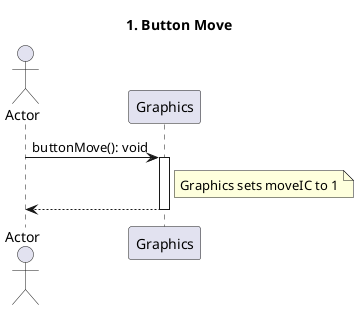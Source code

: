 @startuml 
title 1. Button Move
actor Actor
participant Graphics

Actor -> Graphics: buttonMove(): void
    activate Graphics
    note right of Graphics
        Graphics sets moveIC to 1
    end note
return
@enduml

@startuml
title 2. Button Break
actor Actor
participant Graphics
participant Game

Actor -> Graphics: breakField(): void
    activate Graphics
    Graphics -> Game: breakField(): void
    activate Game
    return 
Graphics -> Graphics: pull(): void
    activate Graphics
    return 
return 
@enduml

@startuml
autoactivate on
title 3. Pull method
participant Graphics
participant Game
participant Node
participant nodes

Graphics -> Graphics: pull(): void
    Graphics -> Game: getPlayers(): List<Player>
    return players 
    Graphics -> Game: isGameLive(): bool
    return isLive 
    Graphics -> Game: getSaboteurPoints(): int
    return sabPoints 
    Graphics -> Game: getMechanicPoints(): int
    return mechPoints 
    Graphics -> Game: getActionNumber(): int
    return actionNumber 

    Graphics -> Game: getPumps(): List<Pump>
    return pumps 

    loop for all p: Pump in pumps
    create PumpNode
    Graphics -> PumpNode: new()
    Graphics -> nodes: add(PumpNode)
    return
    end

    Graphics -> Game: getCisterns(): List<Cistern>
    return cisterns

    loop for all c: Cistern in cisterns
    create CisternNode
    Graphics -> CisternNode: new()
    Graphics -> nodes: add(CisternNode)
    return
    end

    Graphics -> Game: getSources(): List<Source>
    return sources 

    loop for all s: Source in sources
    create SourceNode
    Graphics -> SourceNode: new()
    Graphics -> nodes: add(SourceNode)
    return
    end

    Graphics -> Game: getPipes(): List<Pipe>
    return edges 

    Graphics -> Graphics: drawNodes(): void
        loop for all n: Node in nodes
        Graphics -> Node: draw(): void
        return
        end 
    return

    Graphics -> Graphics: drawEdges(): void
    return

return 
@enduml

@startuml
title 4. Button Repair
actor Actor
participant Graphics
participant Game

Actor -> Graphics: repairField(): void
    activate Graphics
    Graphics -> Game: repairField(): void
    activate Game
    return 
Graphics -> Graphics: pull(): void
    activate Graphics
    return 
return 
@enduml


@startuml
title 5. Button Place
actor Actor
participant Graphics
participant Game

Actor -> Graphics: place(): void
    activate Graphics
    Graphics -> Game: place(): void
    activate Game
    return 
Graphics -> Graphics: pull(): void
    activate Graphics
    return 
return 
@enduml


@startuml
title 6. Button Pickup
actor Actor
participant Graphics
participant Game

Actor -> Graphics: pickup(): void
    activate Graphics
    Graphics -> Game: pickup(): void
    activate Game
    return 
Graphics -> Graphics: pull(): void
    activate Graphics
    return 
return 
@enduml


@startuml
title 7. Button EndTurn
actor Actor
participant Graphics
participant Game

Actor -> Graphics: endTurn(): void
    activate Graphics
    Graphics -> Game: endTurn(): void
    activate Game
    return 
Graphics -> Graphics: pull(): void
    activate Graphics
    return 
Graphics -> Game: mechanicWin(): bool
    activate Game
    return mechWin 
Graphics -> Game: saboteurWin(): bool
    activate Game
    return sabWin 

opt one of the teams win
note over Game 
MessageBox pops up
end note
Graphics -> Graphics: endGame(): void
    activate Graphics
    Graphics -> Game: end(): void
        activate Game
        return 
    return 
end
return 
@enduml


@startuml
title 8. Button MakeSticky
actor Actor
participant Graphics
participant Game

Actor -> Graphics: makeSticky(): void
    activate Graphics
    Graphics -> Game: makeSticky(): void
    activate Game
    return 
Graphics -> Graphics: pull(): void
    activate Graphics
    return 
return 
@enduml


@startuml
title 9. Button MakeSlippery
actor Actor
participant Graphics
participant Game

Actor -> Graphics: makeSlippery(): void
    activate Graphics
    Graphics -> Game: makeSlippery(): void
    activate Game
    return 
Graphics -> Graphics: pull(): void
    activate Graphics
    return 
return 
@enduml

@startuml
title 10. Button MovePipe
actor Actor
participant Graphics
Actor -> Graphics: movePipe(): void
    activate Graphics
    note right of Graphics
        Graphics sets 
        movePipeIC to 1
    end note
return


@enduml
@startuml
title 11. Button ChangePumpDirection
actor Actor
participant Graphics
Actor -> Graphics: changePumpDirection(): void
    activate Graphics
    note right of Graphics
        Graphics sets 
        changePumpDirectionIC to 1
    end note
return
@enduml

@startuml
title 12. Button EndGame
actor Actor
participant Graphics
participant Game

Actor -> Graphics: endGame(): void
    activate Graphics
    Graphics -> Game: end(): void
    activate Game
    return 

return 
@enduml

@startuml
title 13. Button Play
actor Actor
participant Graphics
participant Game

Actor -> Graphics: play(): void 
    activate Graphics
    Graphics -> Game: play(): void
        activate Game 
        return 
Graphics -> Graphics: pull(): void
    activate Graphics
    return 
return 
@enduml

@startuml
title 14. Button Quit
actor Actor
participant Graphics

Actor -> Graphics: quit(): void 
activate Graphics
return 
@enduml

@enduml
'TODO
@startuml 15. Get Node From Click
title 15. Get Node From Click
actor Actor
participant Graphics
participant Node1 [
    Node
    ----
    n
]

Actor -> Graphics: getNodeFromClick(x, y): Node
    activate Graphics
    note right of Graphics
        new variable: found = null
    end note
    loop for all n in nodes
        Graphics -> Node1: on(x, y): boolean
            activate Node1
        return onCurrent

        opt onCurrent == true
            note right of Graphics
                found = n
                break loop
            end note
        end
    end
return found
@enduml

@startuml 16. Get Pipe From Click
title 16. Get Pipe From Click
actor Actor
participant Graphics
participant Pipe [
    Pipe
    ----
    p
]
participant Node [
    Node
    ----
    n
]
Actor -> Graphics: getPipeFromClick(x, y)
    activate Graphics
    note right of Graphics
        new variable: found = null
    end note
    loop all p in edges
        note right of Graphics
        new variable n1Node = null
        new variable n2Node = null
        end note
        Graphics -> Pipe: getNeighbors(): List<Field>
            activate Pipe
        return [n1, n2]
        loop for all n in nodes
            Graphics -> Node: getGameReference(): Field
                activate Node
            return ref
            opt ref == n1
                note right of Graphics
                    n1Node = ref
                    break loop
                end note
            end
        end
        loop for all n in nodes
            Graphics -> Node: getGameReference(): Field
                activate Node
            return ref
            opt ref == n2
                note right of Graphics
                    n2Node = ref
                    break loop
                end note
            end
        end
        note right of Graphics
            Check if (x,y) lies on line
            between n1Node and n2Node
            If yes: found = p
            break loop
        end note
    end
return found

@enduml

@startuml 17. Mouse clicked - Abstract
title 17. Mouse clicked - Abstract
actor Actor
participant Graphics
Actor -> Graphics: onMouseDown(x, y): void
    activate Graphics
    note right of Graphics
        Behaviour segment on diagram
        17. Mouse clicked - Move Player
    end note
    note right of Graphics
        Behaviour segment on diagram
        17. Mouse clicked - Change Pump Direction
    end note
    note right of Graphics
        Behaviour segment on diagram
        17. Mouse clicked - Move Pipe
    end note
return
@enduml

@startuml 17. Mouse clicked - Move Player
title 17. Mouse clicked - Move Player
actor Actor
participant Graphics
participant Node1 [
    Node
    ----
    n1
]
participant Pipe3 [
    Pipe
    ----
    p3
]
participant Game
participant Player [
    Player
    ----
    p
]
Actor -> Graphics: onMouseDown(x, y): void
    activate Graphics
    Graphics -> Graphics: getNodeFromClick(x, y)
        activate Graphics
    return n1
    opt n1 != null && moveIC > 0
        Graphics -> Game: getActivePlayer(): Player
            activate Game
        return p
        Graphics -> Node1: getGameReference(): Field
            activate Node1
        return f
        Graphics -> Player: moveToField(Field f): void
            activate Player
        return 
        note right of Graphics
            set moveIC to 0
        end note
    end
return
@enduml

@startuml 17. Mouse clicked - Change Pump Direction
title 17. Mouse clicked - Change Pump Direction
actor Actor
participant Graphics
participant Game
Actor -> Graphics: onMouseDown(x, y): void
    activate Graphics
    alt changePumpDirectionIC == 1
            Graphics -> Graphics: getPipeFromClick(x, y): Pipe
                activate Graphics
            return p1
            opt p1 != null
                note right of Graphics
                    save reference to p1
                    set changePumpDirectionIC to 2
                end note
            end
    else changePumpDirectionIC == 2
            Graphics -> Graphics: getPipeFromClick(x, y): Pipe
                activate Graphics
            return p2
            opt p2 != null
                Graphics -> Game: changePumpDirection(p1, p2): void
                    activate Game
                return
                note right of Graphics
                   set changePumpDirectionIC to 0
                end note
            end
    end
return
@enduml

@startuml 17. Mouse clicked - Move Pipe
title 17. Mouse clicked - Move Pipe
actor Actor
participant Graphics
participant Node2 [
    Node
    ----
    n2
]
participant Node3 [
    Node
    ----
    n3
]
participant Game
Actor -> Graphics: onMouseDown(x, y): void
    activate Graphics
    alt movePipeIC == 1
            Graphics -> Graphics: getPipeFromClick(x, y): Pipe
                activate Graphics
            return p3
            opt p3 != null
                note right of Graphics
                    save reference to p3
                    set movePipeIC to 2
                end note
            end
    else movePipeIC == 2
            Graphics -> Graphics: getNodeFromClick(x, y): Node
                activate Graphics
            return n2
            opt n2 != null
                Graphics -> Node2: getGameReference(): Field
                    activate Node2
                return f2
                note right of Graphics
                    save reference to f2
                    set movePipeIC to 3
                end note
            end
    else movePipeIC == 3
            Graphics -> Graphics: getNodeFromClick(x, y): Node
                activate Graphics
            return n3
            note right of Graphics: new variable: f3 = null
            opt n3 != null
                Graphics -> Node3: getGameReference(): Field
                    activate Node3
                return field
                note right of Graphics: f3 = field
            end

            note right of Graphics: f3 can be null here (important behaviour)
            
            Graphics -> Game: movePipe(p3, f2, f3)
                activate Game
            return

            note right of Graphics: set movePipeIC to 0
    end
return
@enduml